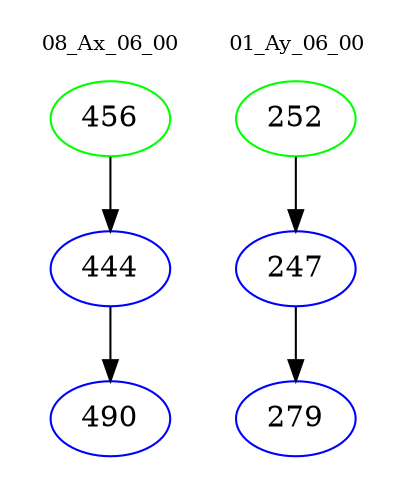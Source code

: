 digraph{
subgraph cluster_0 {
color = white
label = "08_Ax_06_00";
fontsize=10;
T0_456 [label="456", color="green"]
T0_456 -> T0_444 [color="black"]
T0_444 [label="444", color="blue"]
T0_444 -> T0_490 [color="black"]
T0_490 [label="490", color="blue"]
}
subgraph cluster_1 {
color = white
label = "01_Ay_06_00";
fontsize=10;
T1_252 [label="252", color="green"]
T1_252 -> T1_247 [color="black"]
T1_247 [label="247", color="blue"]
T1_247 -> T1_279 [color="black"]
T1_279 [label="279", color="blue"]
}
}
